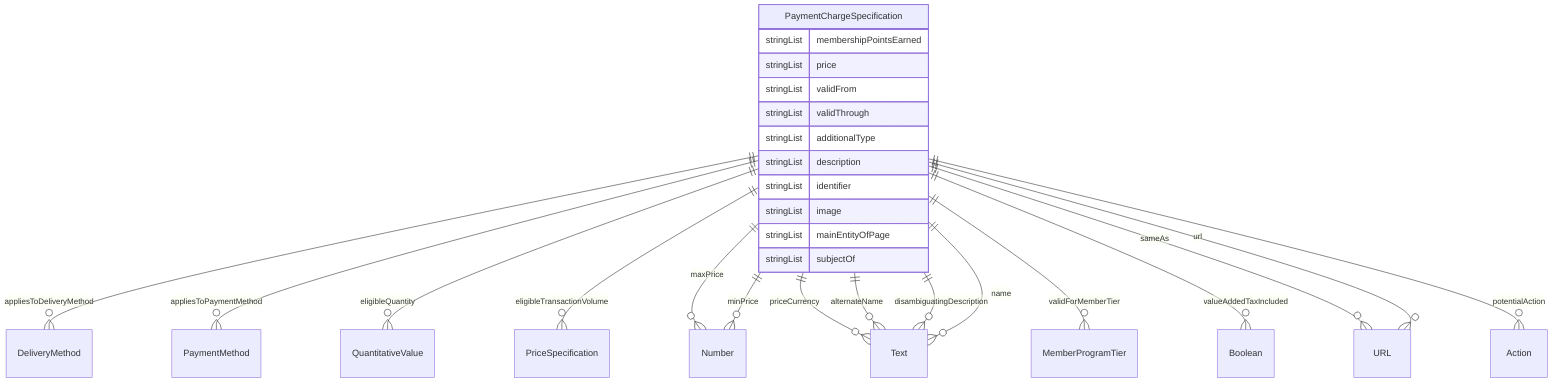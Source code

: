 erDiagram
PaymentChargeSpecification {
    stringList membershipPointsEarned  
    stringList price  
    stringList validFrom  
    stringList validThrough  
    stringList additionalType  
    stringList description  
    stringList identifier  
    stringList image  
    stringList mainEntityOfPage  
    stringList subjectOf  
}

PaymentChargeSpecification ||--}o DeliveryMethod : "appliesToDeliveryMethod"
PaymentChargeSpecification ||--}o PaymentMethod : "appliesToPaymentMethod"
PaymentChargeSpecification ||--}o QuantitativeValue : "eligibleQuantity"
PaymentChargeSpecification ||--}o PriceSpecification : "eligibleTransactionVolume"
PaymentChargeSpecification ||--}o Number : "maxPrice"
PaymentChargeSpecification ||--}o Number : "minPrice"
PaymentChargeSpecification ||--}o Text : "priceCurrency"
PaymentChargeSpecification ||--}o MemberProgramTier : "validForMemberTier"
PaymentChargeSpecification ||--}o Boolean : "valueAddedTaxIncluded"
PaymentChargeSpecification ||--}o Text : "alternateName"
PaymentChargeSpecification ||--}o Text : "disambiguatingDescription"
PaymentChargeSpecification ||--}o Text : "name"
PaymentChargeSpecification ||--}o URL : "sameAs"
PaymentChargeSpecification ||--}o Action : "potentialAction"
PaymentChargeSpecification ||--}o URL : "url"